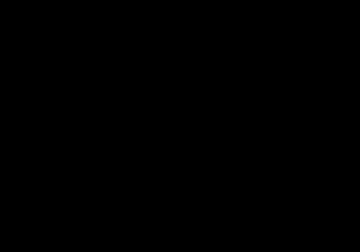 # -------------------------------------------------------------
# file: plot.gp
# -------------------------------------------------------------
# -------------------------------------------------------------
# Battelle Memorial Institute
# Pacific Northwest Laboratory
# -------------------------------------------------------------
# -------------------------------------------------------------
# Created March 22, 1999 by William A. Perkins
# Last Change: Thu Feb  1 18:59:16 2007 by William A. Perkins <perk@mcperktop.local>
# -------------------------------------------------------------
# $Id$


set term postscript eps mono dashed "Helvetica" 24

# set title "TheTitle"

u = 2.0
D = 30.0
Co = 10.0
C(x,t) = (Co/2)*(erfc((x-u*t)/sqrt(4*D*t))+erfc((x+u*t)/sqrt(4*D*t))*exp(u*x/D))

set format x "%.0f"
set xlabel 'Longitudinal Distance, m'
set format y "%.0f"
set ylabel 'Concentration'
set xrange [0:3100]
set pointsize 0.5
#set timestamp
set nokey

set arrow from first 5000*0.3048, graph 0 to first 5000*0.3048, graph 1 nohead lt 0 

                                # If delta t is 18.0s (0.005 hr), t =
                                # 360.0 is 20 time steps, t = 1080.0
                                # is 60 time steps, and t = 1800.0 is
                                # 100 time steps

plot C(x/0.3048, 360.0) title "Analytic Solution" with lines ls 1, \
     C(x/0.3048, 1080.0) notitle with lines ls 1, \
     C(x/0.3048, 1800.0) notitle with lines ls 1, \
     C(x/0.3048, 2520.0) notitle with lines ls 1, \
     C(x/0.3048, 3240.0) notitle with lines ls 1, \
     '< perl ../../../scripts/mass2slice.pl -i -t 12 plot.nc stuff 1 6 2 6' using ($3*0.3048):4 title 'Simulated' with points ls 7, \
     '< perl ../../../scripts/mass2slice.pl -i -t 14 plot.nc stuff 1 6 2 6' using ($3*0.3048):4 notitle with points ls 7, \
     '< perl ../../../scripts/mass2slice.pl -i -t 16 plot.nc stuff 1 6 2 6' using ($3*0.3048):4 notitle with points ls 7, \
     '< perl ../../../scripts/mass2slice.pl -i -t 18 plot.nc stuff 1 6 2 6' using ($3*0.3048):4 notitle with points ls 7, \
     '< perl ../../../scripts/mass2slice.pl -i -t 20 plot.nc stuff 1 6 2 6' using ($3*0.3048):4 notitle with points ls 7



